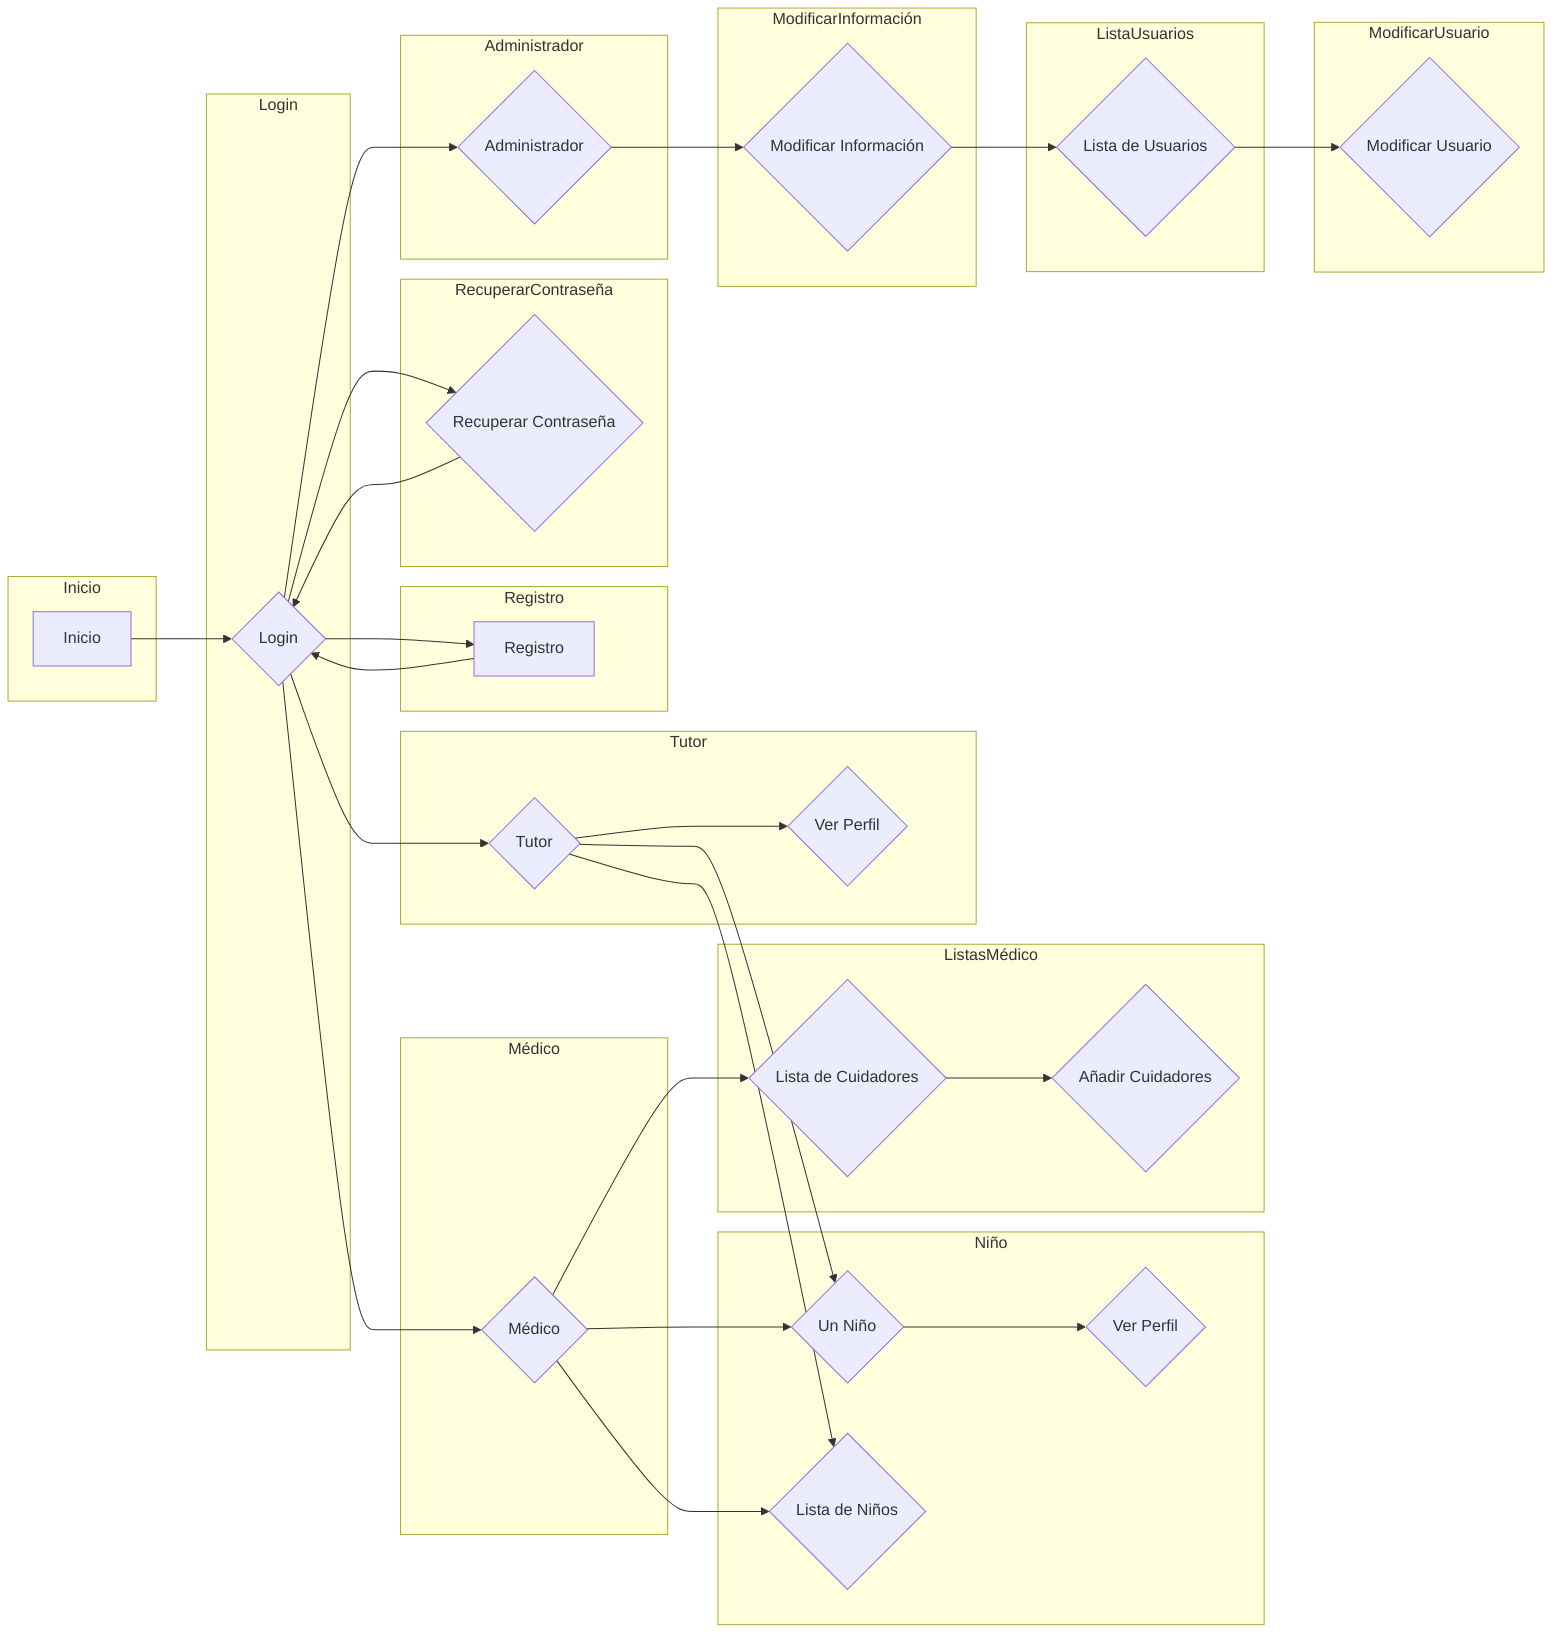 graph LR
    subgraph Inicio
        A[Inicio]
    end
    subgraph Login
        B{Login}
    end
    subgraph Registro
        C[Registro]
    end
    subgraph RecuperarContraseña
        D{Recuperar Contraseña}
    end
    subgraph Administrador
        E{Administrador}
    end
    subgraph Médico
        F{Médico}
    end
    subgraph Tutor
        G{Tutor}
        O{Ver Perfil}
    end
    subgraph Niño
        H{Un Niño}
        I{Lista de Niños}
        P{Ver Perfil}
    end
    subgraph ListasMédico
        J{Lista de Cuidadores}
        K{Añadir Cuidadores}
    end
    subgraph ModificarInformación
        L{Modificar Información}
    end
    subgraph ListaUsuarios
        M{Lista de Usuarios}
    end
    subgraph ModificarUsuario
        N{Modificar Usuario}
    end

    A --> B
    B --> C
    B --> D
    C --> B
    D --> B
    B --> E
    B --> F
    B --> G
    F --> H
    G --> H
    F --> I
    G --> I
    F --> J
    J --> K
    E --> L
    L --> M
    M --> N
    G --> O
    H --> P
